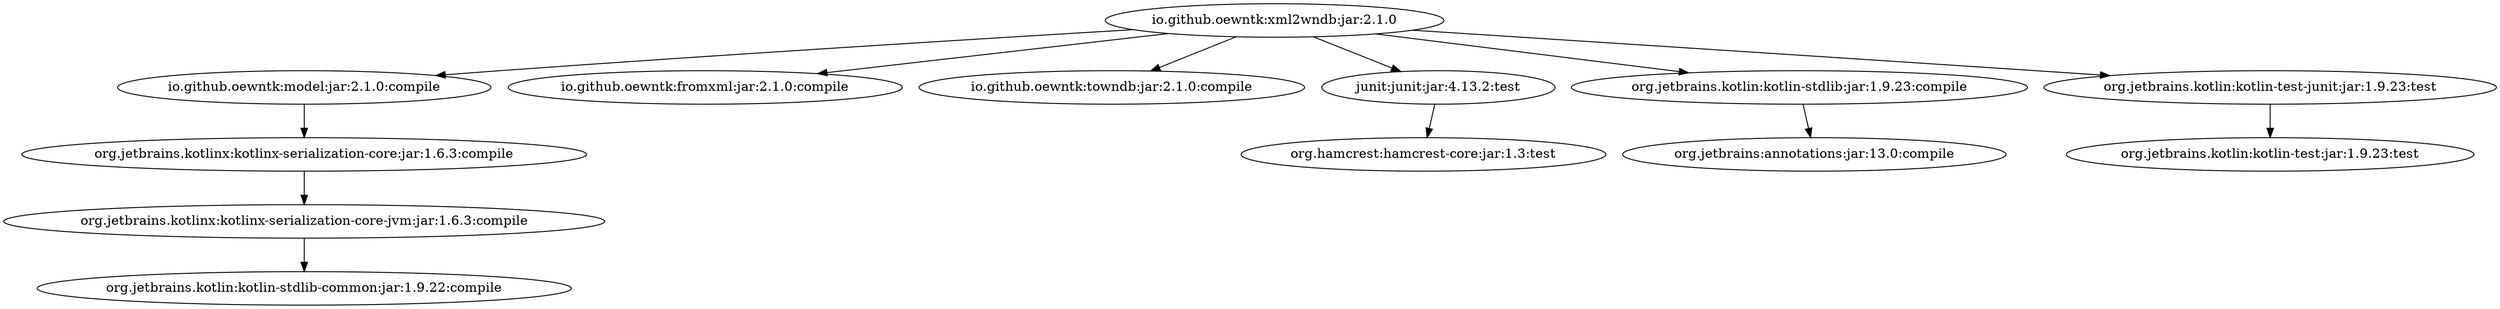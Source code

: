 digraph "io.github.oewntk:xml2wndb:jar:2.1.0" { 
	"io.github.oewntk:xml2wndb:jar:2.1.0" -> "io.github.oewntk:model:jar:2.1.0:compile" ; 
	"io.github.oewntk:xml2wndb:jar:2.1.0" -> "io.github.oewntk:fromxml:jar:2.1.0:compile" ; 
	"io.github.oewntk:xml2wndb:jar:2.1.0" -> "io.github.oewntk:towndb:jar:2.1.0:compile" ; 
	"io.github.oewntk:xml2wndb:jar:2.1.0" -> "junit:junit:jar:4.13.2:test" ; 
	"io.github.oewntk:xml2wndb:jar:2.1.0" -> "org.jetbrains.kotlin:kotlin-stdlib:jar:1.9.23:compile" ; 
	"io.github.oewntk:xml2wndb:jar:2.1.0" -> "org.jetbrains.kotlin:kotlin-test-junit:jar:1.9.23:test" ; 
	"io.github.oewntk:model:jar:2.1.0:compile" -> "org.jetbrains.kotlinx:kotlinx-serialization-core:jar:1.6.3:compile" ; 
	"org.jetbrains.kotlinx:kotlinx-serialization-core:jar:1.6.3:compile" -> "org.jetbrains.kotlinx:kotlinx-serialization-core-jvm:jar:1.6.3:compile" ; 
	"org.jetbrains.kotlinx:kotlinx-serialization-core-jvm:jar:1.6.3:compile" -> "org.jetbrains.kotlin:kotlin-stdlib-common:jar:1.9.22:compile" ; 
	"junit:junit:jar:4.13.2:test" -> "org.hamcrest:hamcrest-core:jar:1.3:test" ; 
	"org.jetbrains.kotlin:kotlin-stdlib:jar:1.9.23:compile" -> "org.jetbrains:annotations:jar:13.0:compile" ; 
	"org.jetbrains.kotlin:kotlin-test-junit:jar:1.9.23:test" -> "org.jetbrains.kotlin:kotlin-test:jar:1.9.23:test" ; 
 } 